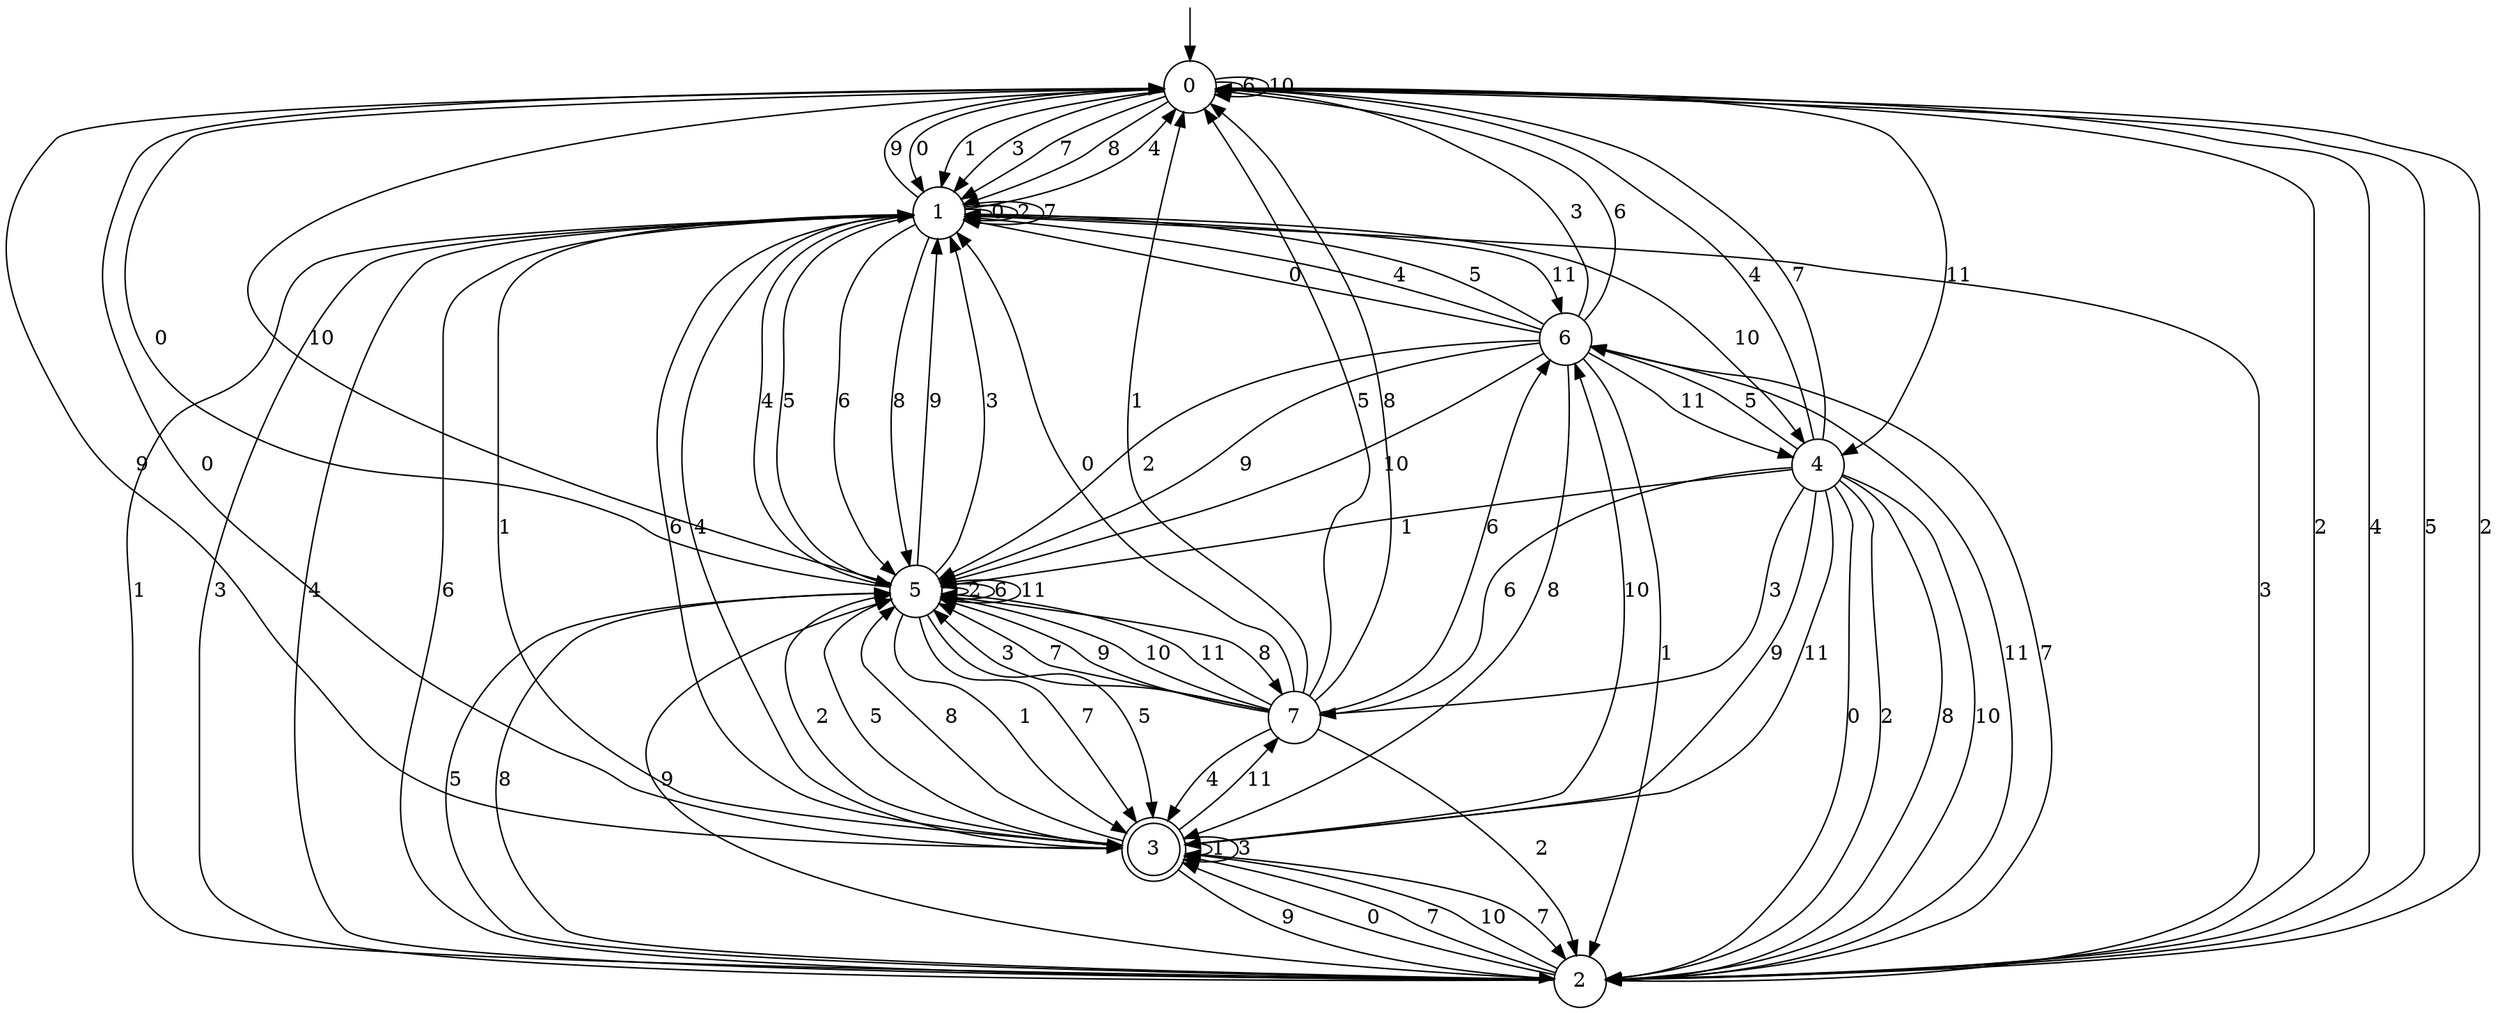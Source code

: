 digraph g {

	s0 [shape="circle" label="0"];
	s1 [shape="circle" label="1"];
	s2 [shape="circle" label="2"];
	s3 [shape="doublecircle" label="3"];
	s4 [shape="circle" label="4"];
	s5 [shape="circle" label="5"];
	s6 [shape="circle" label="6"];
	s7 [shape="circle" label="7"];
	s0 -> s1 [label="0"];
	s0 -> s1 [label="1"];
	s0 -> s2 [label="2"];
	s0 -> s1 [label="3"];
	s0 -> s2 [label="4"];
	s0 -> s2 [label="5"];
	s0 -> s0 [label="6"];
	s0 -> s1 [label="7"];
	s0 -> s1 [label="8"];
	s0 -> s3 [label="9"];
	s0 -> s0 [label="10"];
	s0 -> s4 [label="11"];
	s1 -> s1 [label="0"];
	s1 -> s3 [label="1"];
	s1 -> s1 [label="2"];
	s1 -> s2 [label="3"];
	s1 -> s0 [label="4"];
	s1 -> s5 [label="5"];
	s1 -> s5 [label="6"];
	s1 -> s1 [label="7"];
	s1 -> s5 [label="8"];
	s1 -> s0 [label="9"];
	s1 -> s4 [label="10"];
	s1 -> s6 [label="11"];
	s2 -> s3 [label="0"];
	s2 -> s1 [label="1"];
	s2 -> s0 [label="2"];
	s2 -> s1 [label="3"];
	s2 -> s1 [label="4"];
	s2 -> s5 [label="5"];
	s2 -> s1 [label="6"];
	s2 -> s3 [label="7"];
	s2 -> s5 [label="8"];
	s2 -> s5 [label="9"];
	s2 -> s3 [label="10"];
	s2 -> s6 [label="11"];
	s3 -> s0 [label="0"];
	s3 -> s3 [label="1"];
	s3 -> s5 [label="2"];
	s3 -> s3 [label="3"];
	s3 -> s1 [label="4"];
	s3 -> s5 [label="5"];
	s3 -> s1 [label="6"];
	s3 -> s2 [label="7"];
	s3 -> s5 [label="8"];
	s3 -> s2 [label="9"];
	s3 -> s6 [label="10"];
	s3 -> s7 [label="11"];
	s4 -> s2 [label="0"];
	s4 -> s5 [label="1"];
	s4 -> s2 [label="2"];
	s4 -> s7 [label="3"];
	s4 -> s0 [label="4"];
	s4 -> s6 [label="5"];
	s4 -> s7 [label="6"];
	s4 -> s0 [label="7"];
	s4 -> s2 [label="8"];
	s4 -> s3 [label="9"];
	s4 -> s2 [label="10"];
	s4 -> s3 [label="11"];
	s5 -> s0 [label="0"];
	s5 -> s3 [label="1"];
	s5 -> s5 [label="2"];
	s5 -> s1 [label="3"];
	s5 -> s1 [label="4"];
	s5 -> s3 [label="5"];
	s5 -> s5 [label="6"];
	s5 -> s3 [label="7"];
	s5 -> s7 [label="8"];
	s5 -> s1 [label="9"];
	s5 -> s0 [label="10"];
	s5 -> s5 [label="11"];
	s6 -> s1 [label="0"];
	s6 -> s2 [label="1"];
	s6 -> s5 [label="2"];
	s6 -> s0 [label="3"];
	s6 -> s1 [label="4"];
	s6 -> s1 [label="5"];
	s6 -> s0 [label="6"];
	s6 -> s2 [label="7"];
	s6 -> s3 [label="8"];
	s6 -> s5 [label="9"];
	s6 -> s5 [label="10"];
	s6 -> s4 [label="11"];
	s7 -> s1 [label="0"];
	s7 -> s0 [label="1"];
	s7 -> s2 [label="2"];
	s7 -> s5 [label="3"];
	s7 -> s3 [label="4"];
	s7 -> s0 [label="5"];
	s7 -> s6 [label="6"];
	s7 -> s5 [label="7"];
	s7 -> s0 [label="8"];
	s7 -> s5 [label="9"];
	s7 -> s5 [label="10"];
	s7 -> s5 [label="11"];

__start0 [label="" shape="none" width="0" height="0"];
__start0 -> s0;

}
